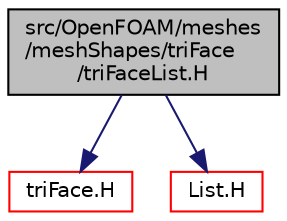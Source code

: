 digraph "src/OpenFOAM/meshes/meshShapes/triFace/triFaceList.H"
{
  bgcolor="transparent";
  edge [fontname="Helvetica",fontsize="10",labelfontname="Helvetica",labelfontsize="10"];
  node [fontname="Helvetica",fontsize="10",shape=record];
  Node0 [label="src/OpenFOAM/meshes\l/meshShapes/triFace\l/triFaceList.H",height=0.2,width=0.4,color="black", fillcolor="grey75", style="filled", fontcolor="black"];
  Node0 -> Node1 [color="midnightblue",fontsize="10",style="solid",fontname="Helvetica"];
  Node1 [label="triFace.H",height=0.2,width=0.4,color="red",URL="$a12125.html"];
  Node0 -> Node89 [color="midnightblue",fontsize="10",style="solid",fontname="Helvetica"];
  Node89 [label="List.H",height=0.2,width=0.4,color="red",URL="$a09368.html"];
}
